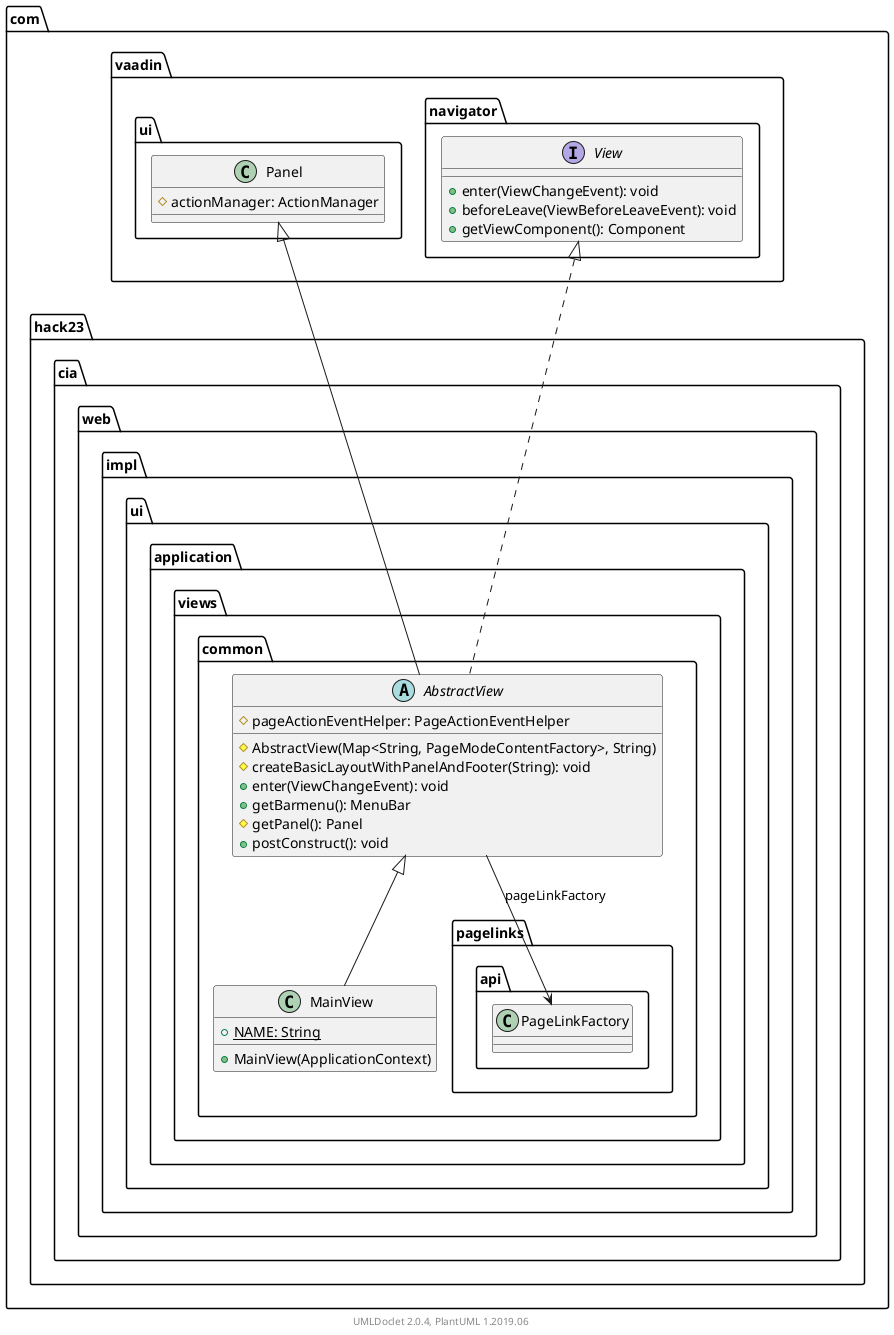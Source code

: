@startuml
    namespace com.hack23.cia.web.impl.ui.application.views.common {

        abstract class AbstractView [[AbstractView.html]] {
            #pageActionEventHelper: PageActionEventHelper
            #AbstractView(Map<String, PageModeContentFactory>, String)
            #createBasicLayoutWithPanelAndFooter(String): void
            +enter(ViewChangeEvent): void
            +getBarmenu(): MenuBar
            #getPanel(): Panel
            +postConstruct(): void
        }

        class MainView [[MainView.html]] {
            {static} +NAME: String
            +MainView(ApplicationContext)
        }

        com.vaadin.ui.Panel <|-- AbstractView
        com.vaadin.navigator.View <|.. AbstractView
        AbstractView --> com.hack23.cia.web.impl.ui.application.views.common.pagelinks.api.PageLinkFactory: pageLinkFactory
        AbstractView <|-- MainView
    }

    namespace com.vaadin.ui {
        class Panel {
            #actionManager: ActionManager
        }
    }

    namespace com.vaadin.navigator {
        interface View {
            +enter(ViewChangeEvent): void
            +beforeLeave(ViewBeforeLeaveEvent): void
            +getViewComponent(): Component
        }
    }

    center footer UMLDoclet 2.0.4, PlantUML 1.2019.06
@enduml
